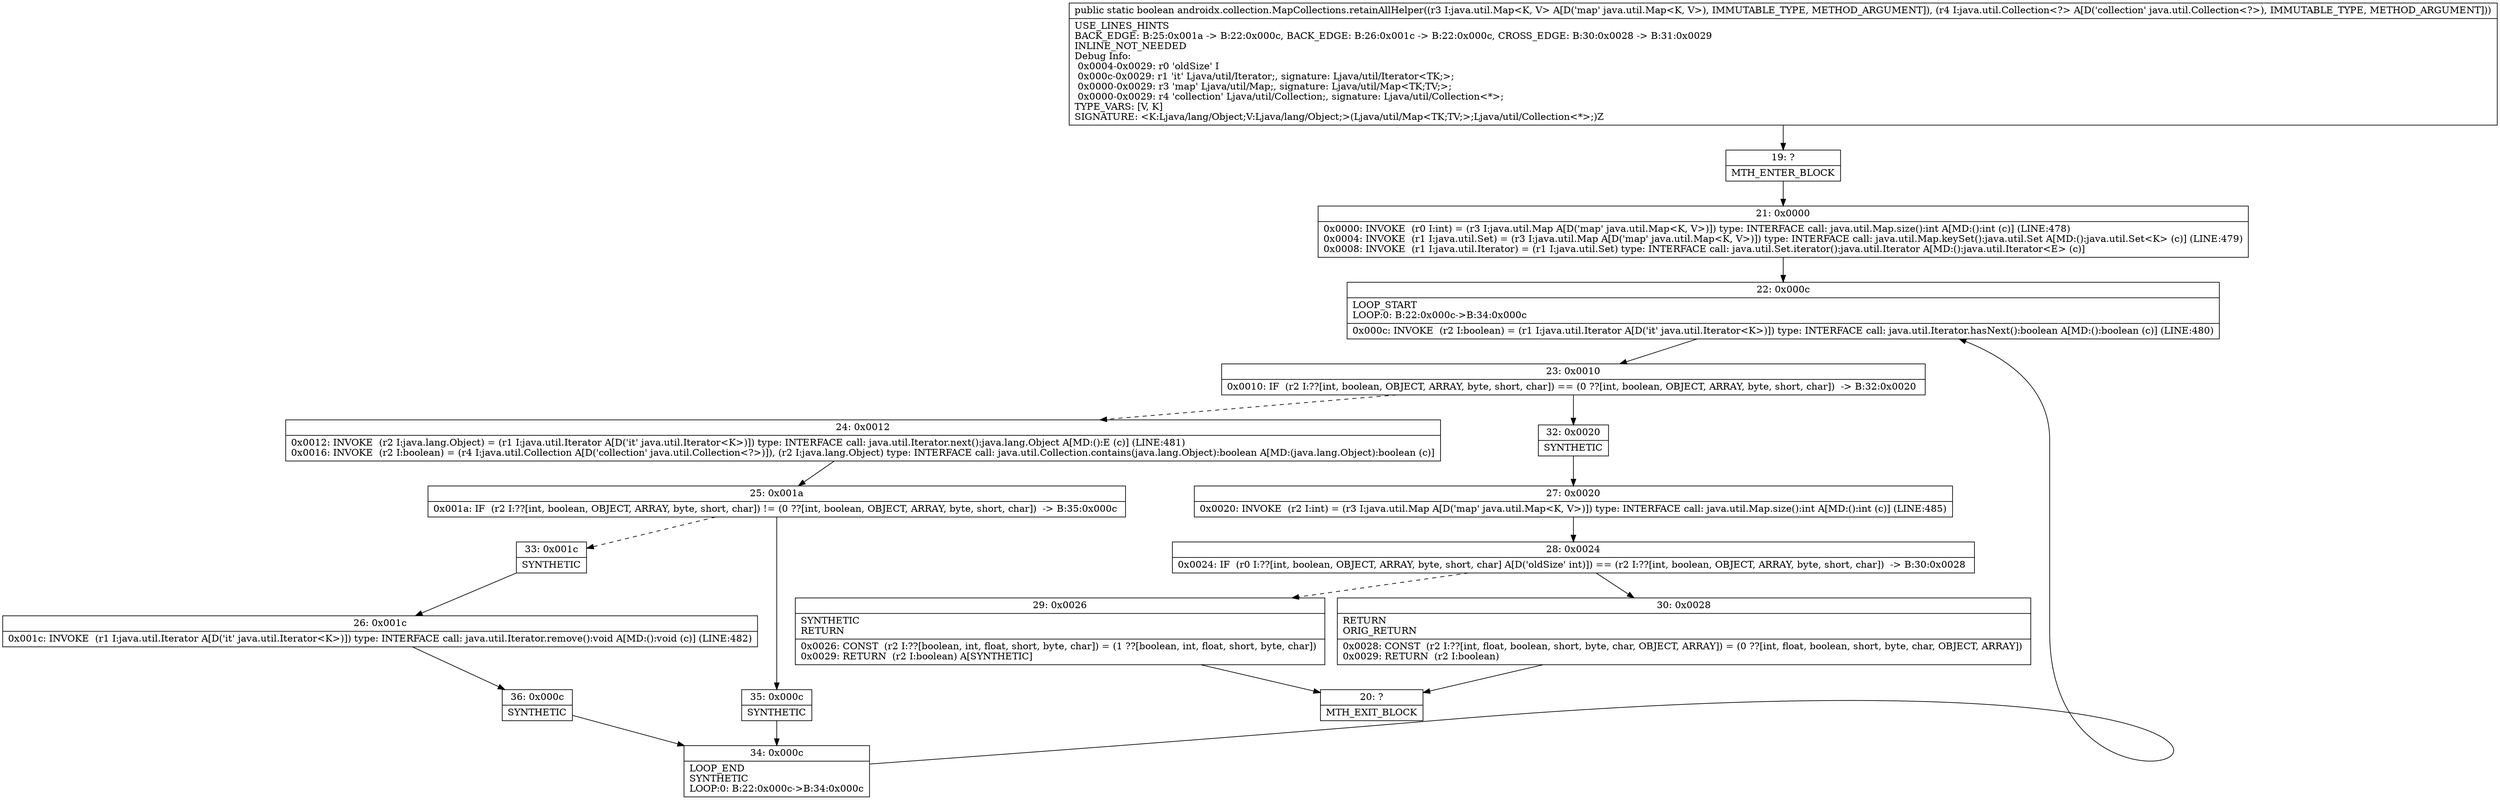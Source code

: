 digraph "CFG forandroidx.collection.MapCollections.retainAllHelper(Ljava\/util\/Map;Ljava\/util\/Collection;)Z" {
Node_19 [shape=record,label="{19\:\ ?|MTH_ENTER_BLOCK\l}"];
Node_21 [shape=record,label="{21\:\ 0x0000|0x0000: INVOKE  (r0 I:int) = (r3 I:java.util.Map A[D('map' java.util.Map\<K, V\>)]) type: INTERFACE call: java.util.Map.size():int A[MD:():int (c)] (LINE:478)\l0x0004: INVOKE  (r1 I:java.util.Set) = (r3 I:java.util.Map A[D('map' java.util.Map\<K, V\>)]) type: INTERFACE call: java.util.Map.keySet():java.util.Set A[MD:():java.util.Set\<K\> (c)] (LINE:479)\l0x0008: INVOKE  (r1 I:java.util.Iterator) = (r1 I:java.util.Set) type: INTERFACE call: java.util.Set.iterator():java.util.Iterator A[MD:():java.util.Iterator\<E\> (c)]\l}"];
Node_22 [shape=record,label="{22\:\ 0x000c|LOOP_START\lLOOP:0: B:22:0x000c\-\>B:34:0x000c\l|0x000c: INVOKE  (r2 I:boolean) = (r1 I:java.util.Iterator A[D('it' java.util.Iterator\<K\>)]) type: INTERFACE call: java.util.Iterator.hasNext():boolean A[MD:():boolean (c)] (LINE:480)\l}"];
Node_23 [shape=record,label="{23\:\ 0x0010|0x0010: IF  (r2 I:??[int, boolean, OBJECT, ARRAY, byte, short, char]) == (0 ??[int, boolean, OBJECT, ARRAY, byte, short, char])  \-\> B:32:0x0020 \l}"];
Node_24 [shape=record,label="{24\:\ 0x0012|0x0012: INVOKE  (r2 I:java.lang.Object) = (r1 I:java.util.Iterator A[D('it' java.util.Iterator\<K\>)]) type: INTERFACE call: java.util.Iterator.next():java.lang.Object A[MD:():E (c)] (LINE:481)\l0x0016: INVOKE  (r2 I:boolean) = (r4 I:java.util.Collection A[D('collection' java.util.Collection\<?\>)]), (r2 I:java.lang.Object) type: INTERFACE call: java.util.Collection.contains(java.lang.Object):boolean A[MD:(java.lang.Object):boolean (c)]\l}"];
Node_25 [shape=record,label="{25\:\ 0x001a|0x001a: IF  (r2 I:??[int, boolean, OBJECT, ARRAY, byte, short, char]) != (0 ??[int, boolean, OBJECT, ARRAY, byte, short, char])  \-\> B:35:0x000c \l}"];
Node_33 [shape=record,label="{33\:\ 0x001c|SYNTHETIC\l}"];
Node_26 [shape=record,label="{26\:\ 0x001c|0x001c: INVOKE  (r1 I:java.util.Iterator A[D('it' java.util.Iterator\<K\>)]) type: INTERFACE call: java.util.Iterator.remove():void A[MD:():void (c)] (LINE:482)\l}"];
Node_36 [shape=record,label="{36\:\ 0x000c|SYNTHETIC\l}"];
Node_34 [shape=record,label="{34\:\ 0x000c|LOOP_END\lSYNTHETIC\lLOOP:0: B:22:0x000c\-\>B:34:0x000c\l}"];
Node_35 [shape=record,label="{35\:\ 0x000c|SYNTHETIC\l}"];
Node_32 [shape=record,label="{32\:\ 0x0020|SYNTHETIC\l}"];
Node_27 [shape=record,label="{27\:\ 0x0020|0x0020: INVOKE  (r2 I:int) = (r3 I:java.util.Map A[D('map' java.util.Map\<K, V\>)]) type: INTERFACE call: java.util.Map.size():int A[MD:():int (c)] (LINE:485)\l}"];
Node_28 [shape=record,label="{28\:\ 0x0024|0x0024: IF  (r0 I:??[int, boolean, OBJECT, ARRAY, byte, short, char] A[D('oldSize' int)]) == (r2 I:??[int, boolean, OBJECT, ARRAY, byte, short, char])  \-\> B:30:0x0028 \l}"];
Node_29 [shape=record,label="{29\:\ 0x0026|SYNTHETIC\lRETURN\l|0x0026: CONST  (r2 I:??[boolean, int, float, short, byte, char]) = (1 ??[boolean, int, float, short, byte, char]) \l0x0029: RETURN  (r2 I:boolean) A[SYNTHETIC]\l}"];
Node_20 [shape=record,label="{20\:\ ?|MTH_EXIT_BLOCK\l}"];
Node_30 [shape=record,label="{30\:\ 0x0028|RETURN\lORIG_RETURN\l|0x0028: CONST  (r2 I:??[int, float, boolean, short, byte, char, OBJECT, ARRAY]) = (0 ??[int, float, boolean, short, byte, char, OBJECT, ARRAY]) \l0x0029: RETURN  (r2 I:boolean) \l}"];
MethodNode[shape=record,label="{public static boolean androidx.collection.MapCollections.retainAllHelper((r3 I:java.util.Map\<K, V\> A[D('map' java.util.Map\<K, V\>), IMMUTABLE_TYPE, METHOD_ARGUMENT]), (r4 I:java.util.Collection\<?\> A[D('collection' java.util.Collection\<?\>), IMMUTABLE_TYPE, METHOD_ARGUMENT]))  | USE_LINES_HINTS\lBACK_EDGE: B:25:0x001a \-\> B:22:0x000c, BACK_EDGE: B:26:0x001c \-\> B:22:0x000c, CROSS_EDGE: B:30:0x0028 \-\> B:31:0x0029\lINLINE_NOT_NEEDED\lDebug Info:\l  0x0004\-0x0029: r0 'oldSize' I\l  0x000c\-0x0029: r1 'it' Ljava\/util\/Iterator;, signature: Ljava\/util\/Iterator\<TK;\>;\l  0x0000\-0x0029: r3 'map' Ljava\/util\/Map;, signature: Ljava\/util\/Map\<TK;TV;\>;\l  0x0000\-0x0029: r4 'collection' Ljava\/util\/Collection;, signature: Ljava\/util\/Collection\<*\>;\lTYPE_VARS: [V, K]\lSIGNATURE: \<K:Ljava\/lang\/Object;V:Ljava\/lang\/Object;\>(Ljava\/util\/Map\<TK;TV;\>;Ljava\/util\/Collection\<*\>;)Z\l}"];
MethodNode -> Node_19;Node_19 -> Node_21;
Node_21 -> Node_22;
Node_22 -> Node_23;
Node_23 -> Node_24[style=dashed];
Node_23 -> Node_32;
Node_24 -> Node_25;
Node_25 -> Node_33[style=dashed];
Node_25 -> Node_35;
Node_33 -> Node_26;
Node_26 -> Node_36;
Node_36 -> Node_34;
Node_34 -> Node_22;
Node_35 -> Node_34;
Node_32 -> Node_27;
Node_27 -> Node_28;
Node_28 -> Node_29[style=dashed];
Node_28 -> Node_30;
Node_29 -> Node_20;
Node_30 -> Node_20;
}

